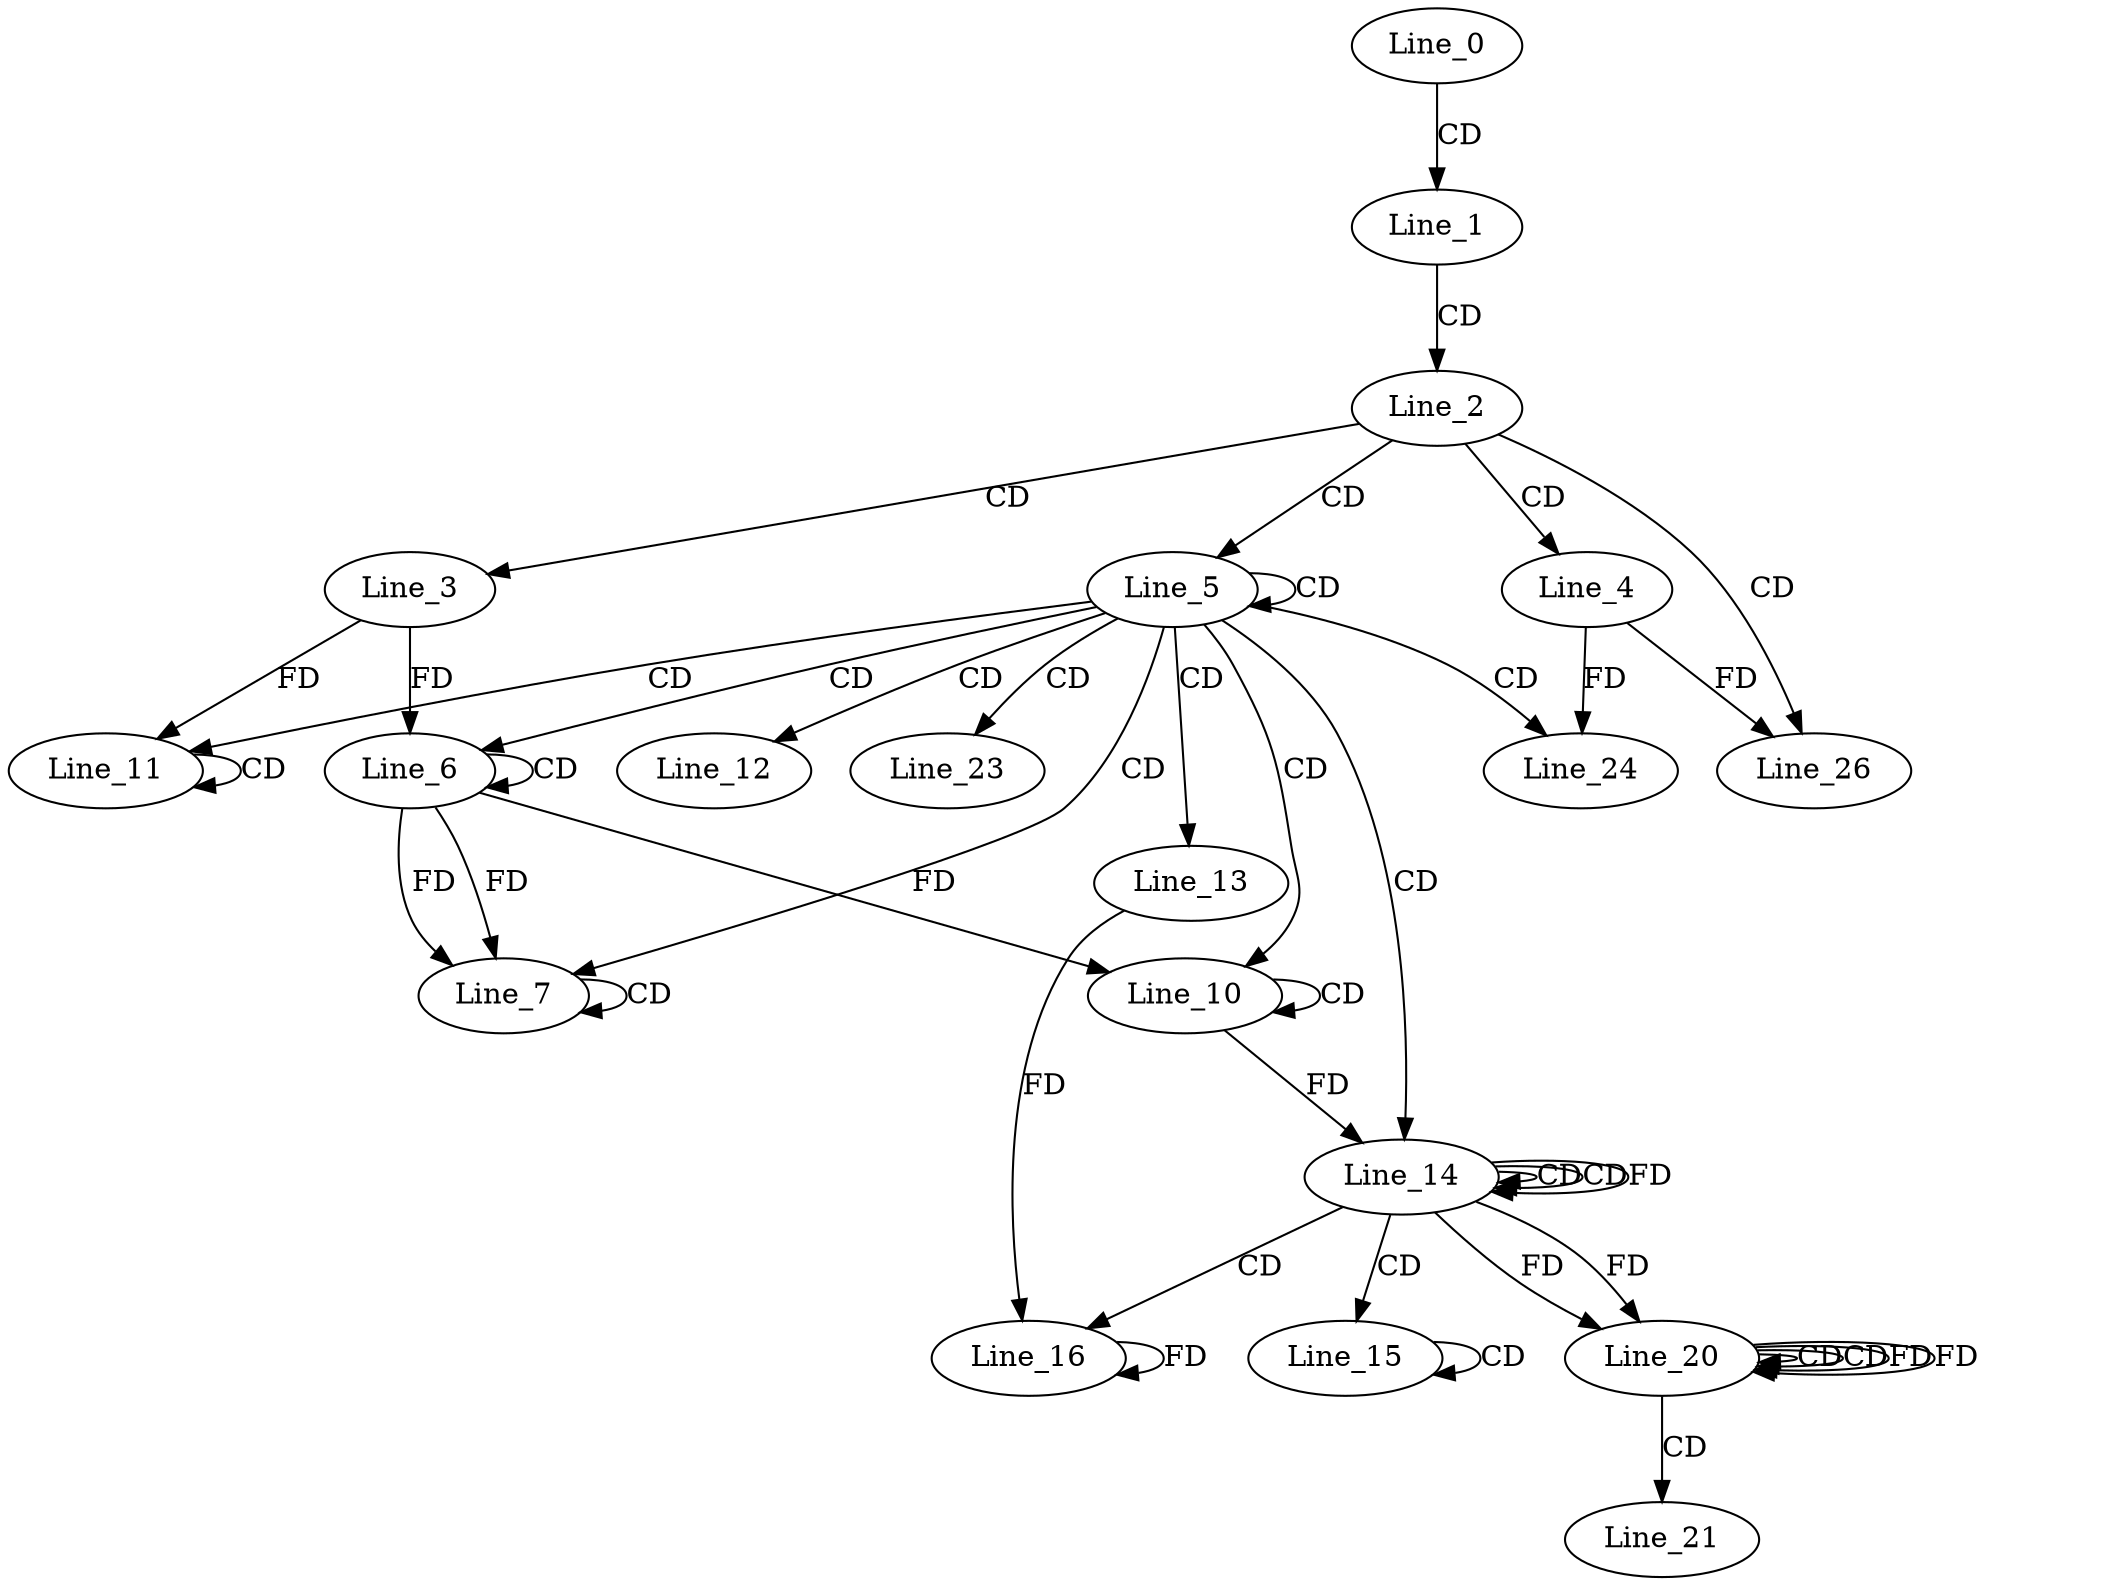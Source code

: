 digraph G {
  Line_0;
  Line_1;
  Line_2;
  Line_3;
  Line_4;
  Line_5;
  Line_6;
  Line_6;
  Line_7;
  Line_7;
  Line_10;
  Line_10;
  Line_11;
  Line_11;
  Line_11;
  Line_12;
  Line_13;
  Line_14;
  Line_14;
  Line_14;
  Line_15;
  Line_15;
  Line_16;
  Line_20;
  Line_20;
  Line_20;
  Line_21;
  Line_23;
  Line_24;
  Line_24;
  Line_26;
  Line_0 -> Line_1 [ label="CD" ];
  Line_1 -> Line_2 [ label="CD" ];
  Line_2 -> Line_3 [ label="CD" ];
  Line_2 -> Line_4 [ label="CD" ];
  Line_2 -> Line_5 [ label="CD" ];
  Line_5 -> Line_5 [ label="CD" ];
  Line_5 -> Line_6 [ label="CD" ];
  Line_6 -> Line_6 [ label="CD" ];
  Line_3 -> Line_6 [ label="FD" ];
  Line_5 -> Line_7 [ label="CD" ];
  Line_6 -> Line_7 [ label="FD" ];
  Line_7 -> Line_7 [ label="CD" ];
  Line_6 -> Line_7 [ label="FD" ];
  Line_5 -> Line_10 [ label="CD" ];
  Line_10 -> Line_10 [ label="CD" ];
  Line_6 -> Line_10 [ label="FD" ];
  Line_5 -> Line_11 [ label="CD" ];
  Line_11 -> Line_11 [ label="CD" ];
  Line_3 -> Line_11 [ label="FD" ];
  Line_5 -> Line_12 [ label="CD" ];
  Line_5 -> Line_13 [ label="CD" ];
  Line_5 -> Line_14 [ label="CD" ];
  Line_14 -> Line_14 [ label="CD" ];
  Line_10 -> Line_14 [ label="FD" ];
  Line_14 -> Line_14 [ label="CD" ];
  Line_14 -> Line_14 [ label="FD" ];
  Line_14 -> Line_15 [ label="CD" ];
  Line_15 -> Line_15 [ label="CD" ];
  Line_14 -> Line_16 [ label="CD" ];
  Line_16 -> Line_16 [ label="FD" ];
  Line_13 -> Line_16 [ label="FD" ];
  Line_20 -> Line_20 [ label="CD" ];
  Line_14 -> Line_20 [ label="FD" ];
  Line_20 -> Line_20 [ label="CD" ];
  Line_20 -> Line_20 [ label="FD" ];
  Line_14 -> Line_20 [ label="FD" ];
  Line_20 -> Line_21 [ label="CD" ];
  Line_5 -> Line_23 [ label="CD" ];
  Line_5 -> Line_24 [ label="CD" ];
  Line_4 -> Line_24 [ label="FD" ];
  Line_2 -> Line_26 [ label="CD" ];
  Line_4 -> Line_26 [ label="FD" ];
  Line_20 -> Line_20 [ label="FD" ];
}
